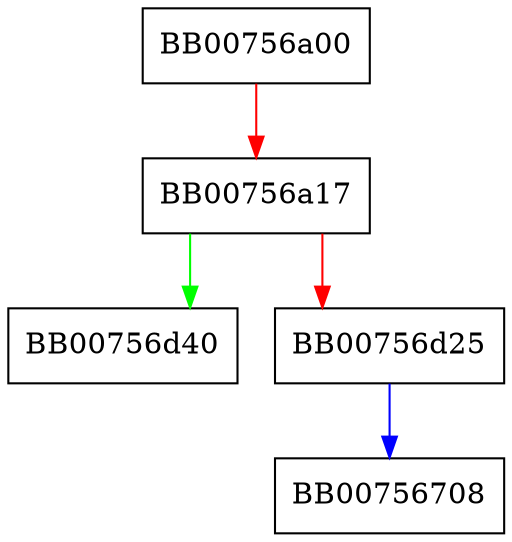 digraph ecp_nistz256_point_add {
  node [shape="box"];
  graph [splines=ortho];
  BB00756a00 -> BB00756a17 [color="red"];
  BB00756a17 -> BB00756d40 [color="green"];
  BB00756a17 -> BB00756d25 [color="red"];
  BB00756d25 -> BB00756708 [color="blue"];
}